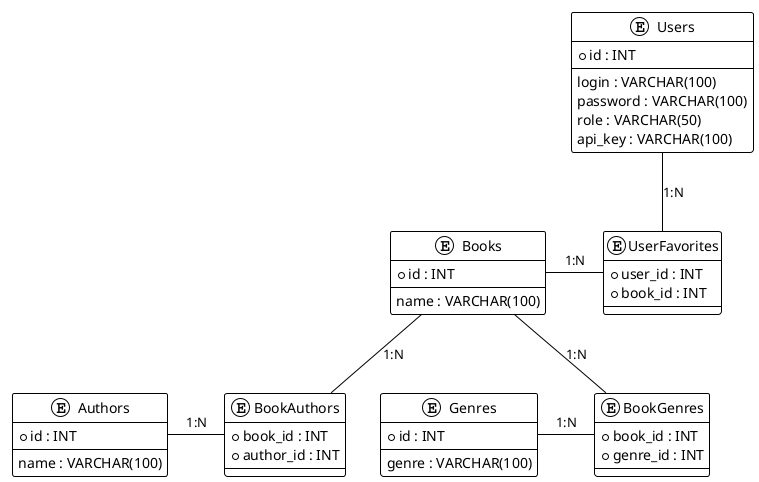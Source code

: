 @startuml
!theme plain
entity "Users" as users {
  + id : INT
  --
  login : VARCHAR(100)
  password : VARCHAR(100)
  role : VARCHAR(50)
  api_key : VARCHAR(100)
}

entity "Books" as books {
  + id : INT
  --
  name : VARCHAR(100)
}

entity "Authors" as authors {
  + id : INT
  --
  name : VARCHAR(100)
}

entity "Genres" as genres {
  + id : INT
  --
  genre : VARCHAR(100)
}

entity "BookAuthors" as bookauthors {
  + book_id : INT
  + author_id : INT
}

entity "BookGenres" as bookgenres {
  + book_id : INT
  + genre_id : INT
}

entity "UserFavorites" as userfavorites {
  + user_id : INT
  + book_id : INT
}

users -- userfavorites : "1:N"
books - userfavorites : "1:N"
books -- bookauthors : "1:N"
authors - bookauthors : "1:N"
books -- bookgenres : "1:N"
genres - bookgenres : "1:N"
@enduml
